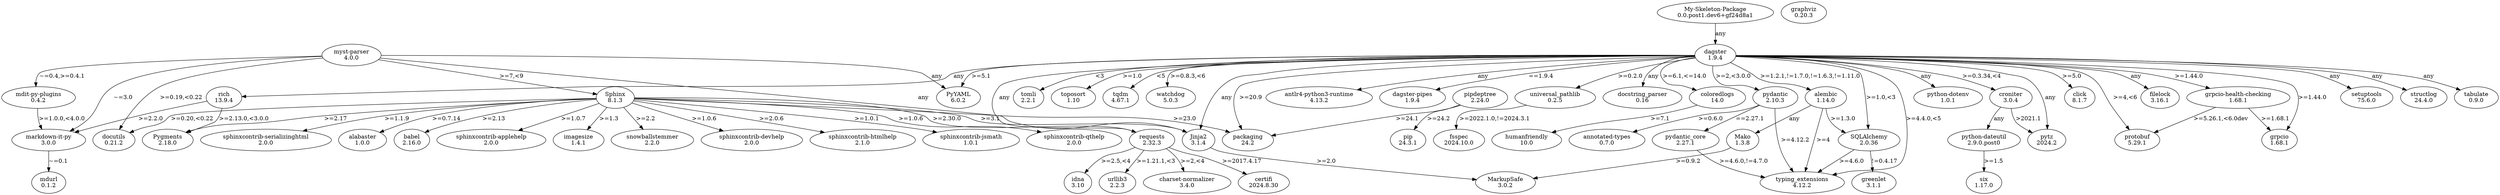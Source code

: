 digraph {
	"annotated-types" [label="annotated-types\n0.7.0"]
	"antlr4-python3-runtime" [label="antlr4-python3-runtime\n4.13.2"]
	"charset-normalizer" [label="charset-normalizer\n3.4.0"]
	"dagster-pipes" [label="dagster-pipes\n1.9.4"]
	"docstring-parser" [label="docstring_parser\n0.16"]
	"grpcio-health-checking" -> grpcio [label=">=1.68.1"]
	"grpcio-health-checking" -> protobuf [label=">=5.26.1,<6.0dev"]
	"grpcio-health-checking" [label="grpcio-health-checking\n1.68.1"]
	"markdown-it-py" -> mdurl [label="~=0.1"]
	"markdown-it-py" [label="markdown-it-py\n3.0.0"]
	"mdit-py-plugins" -> "markdown-it-py" [label=">=1.0.0,<4.0.0"]
	"mdit-py-plugins" [label="mdit-py-plugins\n0.4.2"]
	"my-skeleton-package" -> dagster [label=any]
	"my-skeleton-package" [label="My-Skeleton-Package\n0.0.post1.dev6+gf24d8a1"]
	"myst-parser" -> "markdown-it-py" [label="~=3.0"]
	"myst-parser" -> "mdit-py-plugins" [label="~=0.4,>=0.4.1"]
	"myst-parser" -> docutils [label=">=0.19,<0.22"]
	"myst-parser" -> jinja2 [label=any]
	"myst-parser" -> pyyaml [label=any]
	"myst-parser" -> sphinx [label=">=7,<9"]
	"myst-parser" [label="myst-parser\n4.0.0"]
	"pydantic-core" -> "typing-extensions" [label=">=4.6.0,!=4.7.0"]
	"pydantic-core" [label="pydantic_core\n2.27.1"]
	"python-dateutil" -> six [label=">=1.5"]
	"python-dateutil" [label="python-dateutil\n2.9.0.post0"]
	"python-dotenv" [label="python-dotenv\n1.0.1"]
	"sphinxcontrib-applehelp" [label="sphinxcontrib-applehelp\n2.0.0"]
	"sphinxcontrib-devhelp" [label="sphinxcontrib-devhelp\n2.0.0"]
	"sphinxcontrib-htmlhelp" [label="sphinxcontrib-htmlhelp\n2.1.0"]
	"sphinxcontrib-jsmath" [label="sphinxcontrib-jsmath\n1.0.1"]
	"sphinxcontrib-qthelp" [label="sphinxcontrib-qthelp\n2.0.0"]
	"sphinxcontrib-serializinghtml" [label="sphinxcontrib-serializinghtml\n2.0.0"]
	"typing-extensions" [label="typing_extensions\n4.12.2"]
	"universal-pathlib" -> fsspec [label=">=2022.1.0,!=2024.3.1"]
	"universal-pathlib" [label="universal_pathlib\n0.2.5"]
	alabaster [label="alabaster\n1.0.0"]
	alembic -> "typing-extensions" [label=">=4"]
	alembic -> mako [label=any]
	alembic -> sqlalchemy [label=">=1.3.0"]
	alembic [label="alembic\n1.14.0"]
	babel [label="babel\n2.16.0"]
	certifi [label="certifi\n2024.8.30"]
	click [label="click\n8.1.7"]
	coloredlogs -> humanfriendly [label=">=7.1"]
	coloredlogs [label="coloredlogs\n14.0"]
	croniter -> "python-dateutil" [label=any]
	croniter -> pytz [label=">2021.1"]
	croniter [label="croniter\n3.0.4"]
	dagster -> "antlr4-python3-runtime" [label=any]
	dagster -> "dagster-pipes" [label="==1.9.4"]
	dagster -> "docstring-parser" [label=any]
	dagster -> "grpcio-health-checking" [label=">=1.44.0"]
	dagster -> "python-dotenv" [label=any]
	dagster -> "typing-extensions" [label=">=4.4.0,<5"]
	dagster -> "universal-pathlib" [label=">=0.2.0"]
	dagster -> alembic [label=">=1.2.1,!=1.7.0,!=1.6.3,!=1.11.0"]
	dagster -> click [label=">=5.0"]
	dagster -> coloredlogs [label=">=6.1,<=14.0"]
	dagster -> croniter [label=">=0.3.34,<4"]
	dagster -> filelock [label=any]
	dagster -> grpcio [label=">=1.44.0"]
	dagster -> jinja2 [label=any]
	dagster -> packaging [label=">=20.9"]
	dagster -> protobuf [label=">=4,<6"]
	dagster -> pydantic [label=">=2,<3.0.0"]
	dagster -> pytz [label=any]
	dagster -> pyyaml [label=">=5.1"]
	dagster -> requests [label=any]
	dagster -> rich [label=any]
	dagster -> setuptools [label=any]
	dagster -> sqlalchemy [label=">=1.0,<3"]
	dagster -> structlog [label=any]
	dagster -> tabulate [label=any]
	dagster -> tomli [label="<3"]
	dagster -> toposort [label=">=1.0"]
	dagster -> tqdm [label="<5"]
	dagster -> watchdog [label=">=0.8.3,<6"]
	dagster [label="dagster\n1.9.4"]
	docutils [label="docutils\n0.21.2"]
	filelock [label="filelock\n3.16.1"]
	fsspec [label="fsspec\n2024.10.0"]
	graphviz [label="graphviz\n0.20.3"]
	greenlet [label="greenlet\n3.1.1"]
	grpcio [label="grpcio\n1.68.1"]
	humanfriendly [label="humanfriendly\n10.0"]
	idna [label="idna\n3.10"]
	imagesize [label="imagesize\n1.4.1"]
	jinja2 -> markupsafe [label=">=2.0"]
	jinja2 [label="Jinja2\n3.1.4"]
	mako -> markupsafe [label=">=0.9.2"]
	mako [label="Mako\n1.3.8"]
	markupsafe [label="MarkupSafe\n3.0.2"]
	mdurl [label="mdurl\n0.1.2"]
	packaging [label="packaging\n24.2"]
	pip [label="pip\n24.3.1"]
	pipdeptree -> packaging [label=">=24.1"]
	pipdeptree -> pip [label=">=24.2"]
	pipdeptree [label="pipdeptree\n2.24.0"]
	protobuf [label="protobuf\n5.29.1"]
	pydantic -> "annotated-types" [label=">=0.6.0"]
	pydantic -> "pydantic-core" [label="==2.27.1"]
	pydantic -> "typing-extensions" [label=">=4.12.2"]
	pydantic [label="pydantic\n2.10.3"]
	pygments [label="Pygments\n2.18.0"]
	pytz [label="pytz\n2024.2"]
	pyyaml [label="PyYAML\n6.0.2"]
	requests -> "charset-normalizer" [label=">=2,<4"]
	requests -> certifi [label=">=2017.4.17"]
	requests -> idna [label=">=2.5,<4"]
	requests -> urllib3 [label=">=1.21.1,<3"]
	requests [label="requests\n2.32.3"]
	rich -> "markdown-it-py" [label=">=2.2.0"]
	rich -> pygments [label=">=2.13.0,<3.0.0"]
	rich [label="rich\n13.9.4"]
	setuptools [label="setuptools\n75.6.0"]
	six [label="six\n1.17.0"]
	snowballstemmer [label="snowballstemmer\n2.2.0"]
	sphinx -> "sphinxcontrib-applehelp" [label=">=1.0.7"]
	sphinx -> "sphinxcontrib-devhelp" [label=">=1.0.6"]
	sphinx -> "sphinxcontrib-htmlhelp" [label=">=2.0.6"]
	sphinx -> "sphinxcontrib-jsmath" [label=">=1.0.1"]
	sphinx -> "sphinxcontrib-qthelp" [label=">=1.0.6"]
	sphinx -> "sphinxcontrib-serializinghtml" [label=">=1.1.9"]
	sphinx -> alabaster [label=">=0.7.14"]
	sphinx -> babel [label=">=2.13"]
	sphinx -> docutils [label=">=0.20,<0.22"]
	sphinx -> imagesize [label=">=1.3"]
	sphinx -> jinja2 [label=">=3.1"]
	sphinx -> packaging [label=">=23.0"]
	sphinx -> pygments [label=">=2.17"]
	sphinx -> requests [label=">=2.30.0"]
	sphinx -> snowballstemmer [label=">=2.2"]
	sphinx [label="Sphinx\n8.1.3"]
	sqlalchemy -> "typing-extensions" [label=">=4.6.0"]
	sqlalchemy -> greenlet [label="!=0.4.17"]
	sqlalchemy [label="SQLAlchemy\n2.0.36"]
	structlog [label="structlog\n24.4.0"]
	tabulate [label="tabulate\n0.9.0"]
	tomli [label="tomli\n2.2.1"]
	toposort [label="toposort\n1.10"]
	tqdm [label="tqdm\n4.67.1"]
	urllib3 [label="urllib3\n2.2.3"]
	watchdog [label="watchdog\n5.0.3"]
}

